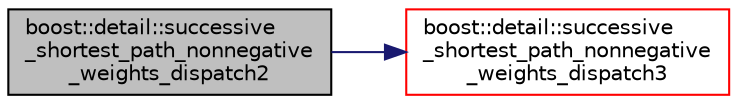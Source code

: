 digraph "boost::detail::successive_shortest_path_nonnegative_weights_dispatch2"
{
  edge [fontname="Helvetica",fontsize="10",labelfontname="Helvetica",labelfontsize="10"];
  node [fontname="Helvetica",fontsize="10",shape=record];
  rankdir="LR";
  Node1 [label="boost::detail::successive\l_shortest_path_nonnegative\l_weights_dispatch2",height=0.2,width=0.4,color="black", fillcolor="grey75", style="filled", fontcolor="black"];
  Node1 -> Node2 [color="midnightblue",fontsize="10",style="solid",fontname="Helvetica"];
  Node2 [label="boost::detail::successive\l_shortest_path_nonnegative\l_weights_dispatch3",height=0.2,width=0.4,color="red", fillcolor="white", style="filled",URL="$namespaceboost_1_1detail.html#a4b6f2fa07efb308c0d1cf879f4ba9bfd"];
}
